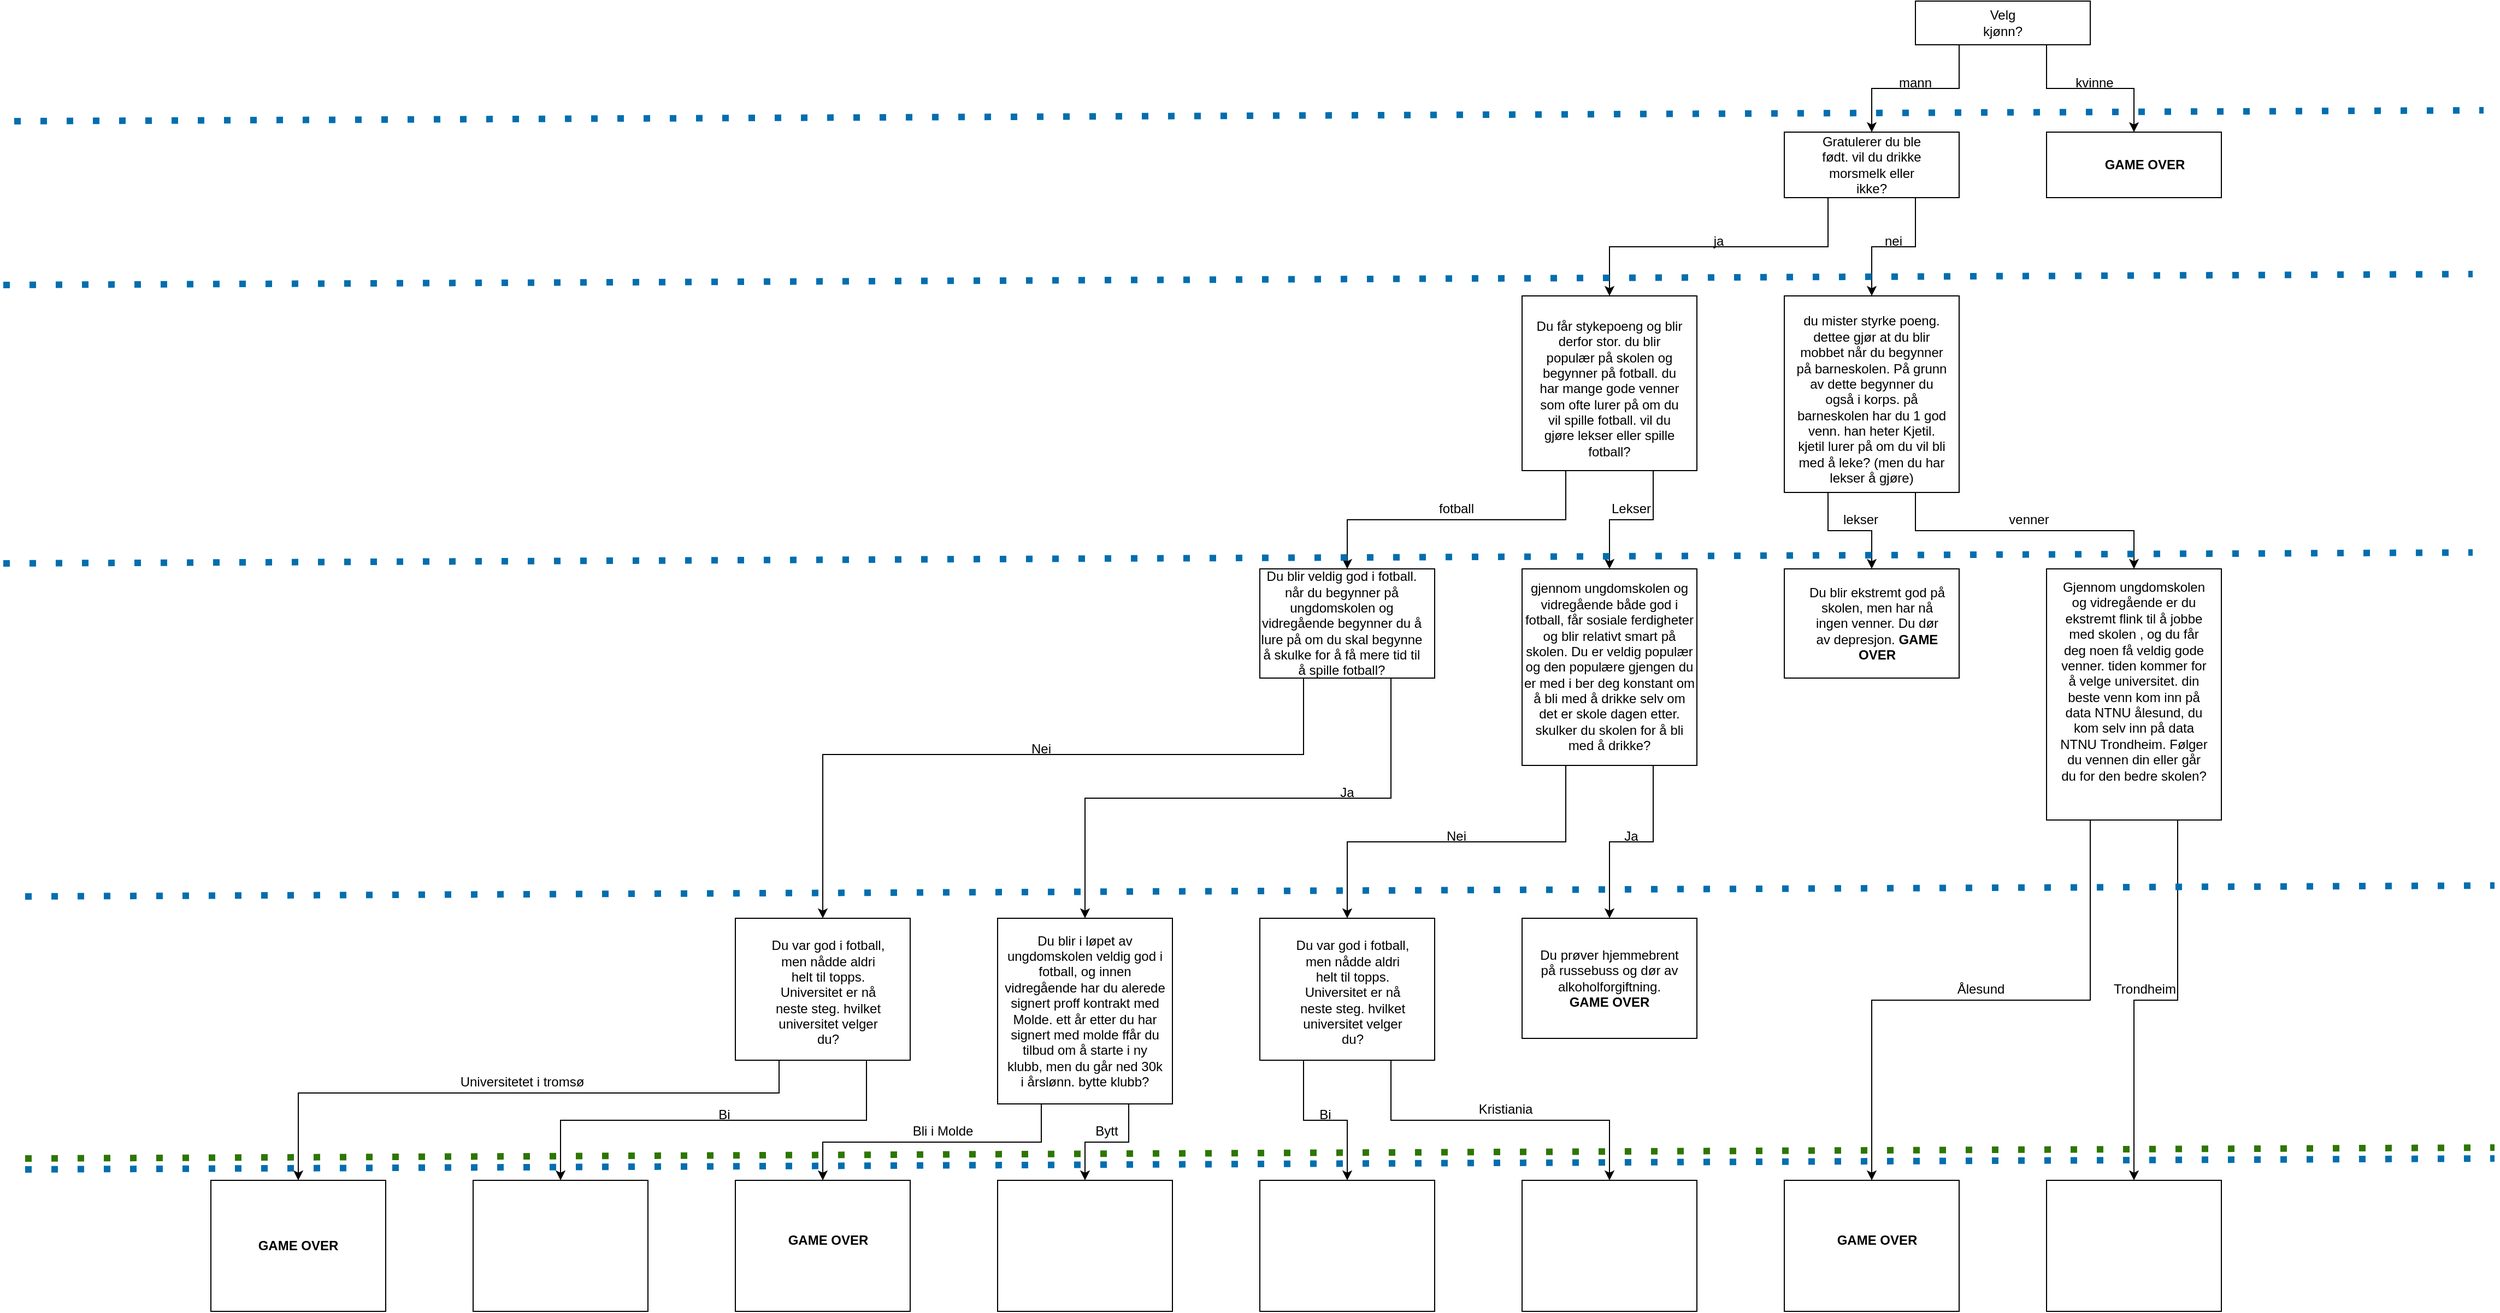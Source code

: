 <mxfile>
    <diagram name="Page-1" id="lef5iDwa3xXjvtml4HyG">
        <mxGraphModel dx="4154" dy="1810" grid="1" gridSize="10" guides="1" tooltips="1" connect="1" arrows="1" fold="1" page="1" pageScale="1" pageWidth="827" pageHeight="1169" math="0" shadow="0">
            <root>
                <mxCell id="0"/>
                <mxCell id="1" parent="0"/>
                <mxCell id="9PuQq-sYvJ30OwEYMtA9-5" style="edgeStyle=orthogonalEdgeStyle;rounded=0;orthogonalLoop=1;jettySize=auto;html=1;exitX=0.25;exitY=1;exitDx=0;exitDy=0;entryX=0.5;entryY=0;entryDx=0;entryDy=0;" parent="1" source="9PuQq-sYvJ30OwEYMtA9-1" target="9PuQq-sYvJ30OwEYMtA9-3" edge="1">
                    <mxGeometry relative="1" as="geometry"/>
                </mxCell>
                <mxCell id="9PuQq-sYvJ30OwEYMtA9-8" style="edgeStyle=orthogonalEdgeStyle;rounded=0;orthogonalLoop=1;jettySize=auto;html=1;exitX=0.75;exitY=1;exitDx=0;exitDy=0;entryX=0.5;entryY=0;entryDx=0;entryDy=0;" parent="1" source="9PuQq-sYvJ30OwEYMtA9-1" target="9PuQq-sYvJ30OwEYMtA9-6" edge="1">
                    <mxGeometry relative="1" as="geometry"/>
                </mxCell>
                <mxCell id="9PuQq-sYvJ30OwEYMtA9-1" value="" style="rounded=0;whiteSpace=wrap;html=1;" parent="1" vertex="1">
                    <mxGeometry x="280" y="80" width="160" height="40" as="geometry"/>
                </mxCell>
                <mxCell id="9PuQq-sYvJ30OwEYMtA9-2" value="Velg kjønn?" style="text;html=1;strokeColor=none;fillColor=none;align=center;verticalAlign=middle;whiteSpace=wrap;rounded=0;" parent="1" vertex="1">
                    <mxGeometry x="330" y="85" width="60" height="30" as="geometry"/>
                </mxCell>
                <mxCell id="9PuQq-sYvJ30OwEYMtA9-19" style="edgeStyle=orthogonalEdgeStyle;rounded=0;orthogonalLoop=1;jettySize=auto;html=1;exitX=0.75;exitY=1;exitDx=0;exitDy=0;entryX=0.5;entryY=0;entryDx=0;entryDy=0;" parent="1" source="9PuQq-sYvJ30OwEYMtA9-3" target="9PuQq-sYvJ30OwEYMtA9-14" edge="1">
                    <mxGeometry relative="1" as="geometry"/>
                </mxCell>
                <mxCell id="9PuQq-sYvJ30OwEYMtA9-20" style="edgeStyle=orthogonalEdgeStyle;rounded=0;orthogonalLoop=1;jettySize=auto;html=1;exitX=0.25;exitY=1;exitDx=0;exitDy=0;entryX=0.5;entryY=0;entryDx=0;entryDy=0;" parent="1" source="9PuQq-sYvJ30OwEYMtA9-3" target="9PuQq-sYvJ30OwEYMtA9-15" edge="1">
                    <mxGeometry relative="1" as="geometry"/>
                </mxCell>
                <mxCell id="9PuQq-sYvJ30OwEYMtA9-3" value="" style="rounded=0;whiteSpace=wrap;html=1;" parent="1" vertex="1">
                    <mxGeometry x="160" y="200" width="160" height="60" as="geometry"/>
                </mxCell>
                <mxCell id="9PuQq-sYvJ30OwEYMtA9-6" value="" style="rounded=0;whiteSpace=wrap;html=1;" parent="1" vertex="1">
                    <mxGeometry x="400" y="200" width="160" height="60" as="geometry"/>
                </mxCell>
                <mxCell id="9PuQq-sYvJ30OwEYMtA9-9" value="&lt;b&gt;GAME OVER&lt;/b&gt;" style="text;html=1;strokeColor=none;fillColor=none;align=center;verticalAlign=middle;whiteSpace=wrap;rounded=0;" parent="1" vertex="1">
                    <mxGeometry x="450" y="215" width="80" height="30" as="geometry"/>
                </mxCell>
                <mxCell id="9PuQq-sYvJ30OwEYMtA9-10" value="mann" style="text;html=1;strokeColor=none;fillColor=none;align=center;verticalAlign=middle;whiteSpace=wrap;rounded=0;" parent="1" vertex="1">
                    <mxGeometry x="250" y="140" width="60" height="30" as="geometry"/>
                </mxCell>
                <mxCell id="9PuQq-sYvJ30OwEYMtA9-11" value="kvinne" style="text;html=1;strokeColor=none;fillColor=none;align=center;verticalAlign=middle;whiteSpace=wrap;rounded=0;" parent="1" vertex="1">
                    <mxGeometry x="414" y="140" width="60" height="30" as="geometry"/>
                </mxCell>
                <mxCell id="9PuQq-sYvJ30OwEYMtA9-13" value="Gratulerer du ble født. vil du drikke morsmelk eller ikke?" style="text;html=1;strokeColor=none;fillColor=none;align=center;verticalAlign=middle;whiteSpace=wrap;rounded=0;" parent="1" vertex="1">
                    <mxGeometry x="185" y="215" width="110" height="30" as="geometry"/>
                </mxCell>
                <mxCell id="9PuQq-sYvJ30OwEYMtA9-31" style="edgeStyle=orthogonalEdgeStyle;rounded=0;orthogonalLoop=1;jettySize=auto;html=1;exitX=0.25;exitY=1;exitDx=0;exitDy=0;entryX=0.5;entryY=0;entryDx=0;entryDy=0;" parent="1" source="9PuQq-sYvJ30OwEYMtA9-14" target="9PuQq-sYvJ30OwEYMtA9-26" edge="1">
                    <mxGeometry relative="1" as="geometry"/>
                </mxCell>
                <mxCell id="9PuQq-sYvJ30OwEYMtA9-32" style="edgeStyle=orthogonalEdgeStyle;rounded=0;orthogonalLoop=1;jettySize=auto;html=1;exitX=0.75;exitY=1;exitDx=0;exitDy=0;entryX=0.5;entryY=0;entryDx=0;entryDy=0;" parent="1" source="9PuQq-sYvJ30OwEYMtA9-14" target="9PuQq-sYvJ30OwEYMtA9-27" edge="1">
                    <mxGeometry relative="1" as="geometry"/>
                </mxCell>
                <mxCell id="9PuQq-sYvJ30OwEYMtA9-14" value="" style="rounded=0;whiteSpace=wrap;html=1;" parent="1" vertex="1">
                    <mxGeometry x="160" y="350" width="160" height="180" as="geometry"/>
                </mxCell>
                <mxCell id="9PuQq-sYvJ30OwEYMtA9-33" style="edgeStyle=orthogonalEdgeStyle;rounded=0;orthogonalLoop=1;jettySize=auto;html=1;exitX=0.75;exitY=1;exitDx=0;exitDy=0;entryX=0.5;entryY=0;entryDx=0;entryDy=0;" parent="1" source="9PuQq-sYvJ30OwEYMtA9-15" target="9PuQq-sYvJ30OwEYMtA9-29" edge="1">
                    <mxGeometry relative="1" as="geometry"/>
                </mxCell>
                <mxCell id="9PuQq-sYvJ30OwEYMtA9-34" style="edgeStyle=orthogonalEdgeStyle;rounded=0;orthogonalLoop=1;jettySize=auto;html=1;exitX=0.25;exitY=1;exitDx=0;exitDy=0;entryX=0.5;entryY=0;entryDx=0;entryDy=0;" parent="1" source="9PuQq-sYvJ30OwEYMtA9-15" target="9PuQq-sYvJ30OwEYMtA9-28" edge="1">
                    <mxGeometry relative="1" as="geometry"/>
                </mxCell>
                <mxCell id="9PuQq-sYvJ30OwEYMtA9-15" value="" style="rounded=0;whiteSpace=wrap;html=1;" parent="1" vertex="1">
                    <mxGeometry x="-80" y="350" width="160" height="160" as="geometry"/>
                </mxCell>
                <mxCell id="9PuQq-sYvJ30OwEYMtA9-21" value="ja" style="text;html=1;strokeColor=none;fillColor=none;align=center;verticalAlign=middle;whiteSpace=wrap;rounded=0;" parent="1" vertex="1">
                    <mxGeometry x="70" y="290" width="60" height="20" as="geometry"/>
                </mxCell>
                <mxCell id="9PuQq-sYvJ30OwEYMtA9-23" value="nei" style="text;html=1;strokeColor=none;fillColor=none;align=center;verticalAlign=middle;whiteSpace=wrap;rounded=0;" parent="1" vertex="1">
                    <mxGeometry x="230" y="290" width="60" height="20" as="geometry"/>
                </mxCell>
                <mxCell id="9PuQq-sYvJ30OwEYMtA9-24" value="du mister styrke poeng. dettee gjør at du blir mobbet når du begynner på barneskolen. På grunn av dette begynner du også i korps. på barneskolen har du 1 god venn. han heter Kjetil. kjetil lurer på om du vil bli med å leke? (men du har lekser å gjøre)" style="text;html=1;strokeColor=none;fillColor=none;align=center;verticalAlign=middle;whiteSpace=wrap;rounded=0;" parent="1" vertex="1">
                    <mxGeometry x="170" y="430" width="140" height="30" as="geometry"/>
                </mxCell>
                <mxCell id="9PuQq-sYvJ30OwEYMtA9-25" value="Du får stykepoeng og blir derfor stor. du blir populær på skolen og begynner på fotball. du har mange gode venner som ofte lurer på om du vil spille fotball. vil du gjøre lekser eller spille fotball?" style="text;html=1;strokeColor=none;fillColor=none;align=center;verticalAlign=middle;whiteSpace=wrap;rounded=0;" parent="1" vertex="1">
                    <mxGeometry x="-70" y="420" width="140" height="30" as="geometry"/>
                </mxCell>
                <mxCell id="9PuQq-sYvJ30OwEYMtA9-26" value="" style="rounded=0;whiteSpace=wrap;html=1;" parent="1" vertex="1">
                    <mxGeometry x="160" y="600" width="160" height="100" as="geometry"/>
                </mxCell>
                <mxCell id="9PuQq-sYvJ30OwEYMtA9-70" style="edgeStyle=orthogonalEdgeStyle;rounded=0;orthogonalLoop=1;jettySize=auto;html=1;exitX=0.25;exitY=1;exitDx=0;exitDy=0;entryX=0.5;entryY=0;entryDx=0;entryDy=0;" parent="1" source="9PuQq-sYvJ30OwEYMtA9-27" target="9PuQq-sYvJ30OwEYMtA9-60" edge="1">
                    <mxGeometry relative="1" as="geometry"/>
                </mxCell>
                <mxCell id="9PuQq-sYvJ30OwEYMtA9-71" style="edgeStyle=orthogonalEdgeStyle;rounded=0;orthogonalLoop=1;jettySize=auto;html=1;exitX=0.75;exitY=1;exitDx=0;exitDy=0;" parent="1" source="9PuQq-sYvJ30OwEYMtA9-27" target="9PuQq-sYvJ30OwEYMtA9-61" edge="1">
                    <mxGeometry relative="1" as="geometry"/>
                </mxCell>
                <mxCell id="9PuQq-sYvJ30OwEYMtA9-27" value="" style="rounded=0;whiteSpace=wrap;html=1;" parent="1" vertex="1">
                    <mxGeometry x="400" y="600" width="160" height="230" as="geometry"/>
                </mxCell>
                <mxCell id="9PuQq-sYvJ30OwEYMtA9-49" style="edgeStyle=orthogonalEdgeStyle;rounded=0;orthogonalLoop=1;jettySize=auto;html=1;exitX=0.25;exitY=1;exitDx=0;exitDy=0;entryX=0.5;entryY=0;entryDx=0;entryDy=0;" parent="1" source="9PuQq-sYvJ30OwEYMtA9-28" target="9PuQq-sYvJ30OwEYMtA9-45" edge="1">
                    <mxGeometry relative="1" as="geometry">
                        <Array as="points">
                            <mxPoint x="-280" y="770"/>
                            <mxPoint x="-720" y="770"/>
                        </Array>
                    </mxGeometry>
                </mxCell>
                <mxCell id="9PuQq-sYvJ30OwEYMtA9-50" style="edgeStyle=orthogonalEdgeStyle;rounded=0;orthogonalLoop=1;jettySize=auto;html=1;exitX=0.75;exitY=1;exitDx=0;exitDy=0;entryX=0.5;entryY=0;entryDx=0;entryDy=0;" parent="1" source="9PuQq-sYvJ30OwEYMtA9-28" target="9PuQq-sYvJ30OwEYMtA9-44" edge="1">
                    <mxGeometry relative="1" as="geometry">
                        <Array as="points">
                            <mxPoint x="-200" y="810"/>
                            <mxPoint x="-480" y="810"/>
                        </Array>
                    </mxGeometry>
                </mxCell>
                <mxCell id="9PuQq-sYvJ30OwEYMtA9-28" value="" style="rounded=0;whiteSpace=wrap;html=1;" parent="1" vertex="1">
                    <mxGeometry x="-320" y="600" width="160" height="100" as="geometry"/>
                </mxCell>
                <mxCell id="9PuQq-sYvJ30OwEYMtA9-47" style="edgeStyle=orthogonalEdgeStyle;rounded=0;orthogonalLoop=1;jettySize=auto;html=1;exitX=0.25;exitY=1;exitDx=0;exitDy=0;entryX=0.5;entryY=0;entryDx=0;entryDy=0;" parent="1" source="9PuQq-sYvJ30OwEYMtA9-29" target="9PuQq-sYvJ30OwEYMtA9-42" edge="1">
                    <mxGeometry relative="1" as="geometry"/>
                </mxCell>
                <mxCell id="9PuQq-sYvJ30OwEYMtA9-48" style="edgeStyle=orthogonalEdgeStyle;rounded=0;orthogonalLoop=1;jettySize=auto;html=1;exitX=0.75;exitY=1;exitDx=0;exitDy=0;entryX=0.5;entryY=0;entryDx=0;entryDy=0;" parent="1" source="9PuQq-sYvJ30OwEYMtA9-29" target="9PuQq-sYvJ30OwEYMtA9-41" edge="1">
                    <mxGeometry relative="1" as="geometry"/>
                </mxCell>
                <mxCell id="9PuQq-sYvJ30OwEYMtA9-29" value="" style="rounded=0;whiteSpace=wrap;html=1;" parent="1" vertex="1">
                    <mxGeometry x="-80" y="600" width="160" height="180" as="geometry"/>
                </mxCell>
                <mxCell id="9PuQq-sYvJ30OwEYMtA9-35" value="Lekser" style="text;html=1;strokeColor=none;fillColor=none;align=center;verticalAlign=middle;whiteSpace=wrap;rounded=0;" parent="1" vertex="1">
                    <mxGeometry x="-10" y="530" width="60" height="30" as="geometry"/>
                </mxCell>
                <mxCell id="9PuQq-sYvJ30OwEYMtA9-36" value="fotball" style="text;html=1;strokeColor=none;fillColor=none;align=center;verticalAlign=middle;whiteSpace=wrap;rounded=0;" parent="1" vertex="1">
                    <mxGeometry x="-170" y="530" width="60" height="30" as="geometry"/>
                </mxCell>
                <mxCell id="9PuQq-sYvJ30OwEYMtA9-37" value="lekser" style="text;html=1;strokeColor=none;fillColor=none;align=center;verticalAlign=middle;whiteSpace=wrap;rounded=0;" parent="1" vertex="1">
                    <mxGeometry x="200" y="540" width="60" height="30" as="geometry"/>
                </mxCell>
                <mxCell id="9PuQq-sYvJ30OwEYMtA9-38" value="venner" style="text;html=1;strokeColor=none;fillColor=none;align=center;verticalAlign=middle;whiteSpace=wrap;rounded=0;" parent="1" vertex="1">
                    <mxGeometry x="354" y="540" width="60" height="30" as="geometry"/>
                </mxCell>
                <mxCell id="9PuQq-sYvJ30OwEYMtA9-39" value="Du blir veldig god i fotball. når du begynner på ungdomskolen og vidregående begynner du å lure på om du skal begynne å skulke for å få mere tid til å spille fotball?" style="text;html=1;strokeColor=none;fillColor=none;align=center;verticalAlign=middle;whiteSpace=wrap;rounded=0;" parent="1" vertex="1">
                    <mxGeometry x="-320" y="585" width="150" height="130" as="geometry"/>
                </mxCell>
                <mxCell id="9PuQq-sYvJ30OwEYMtA9-40" value="gjennom ungdomskolen og vidregående både god i fotball, får sosiale ferdigheter og blir relativt smart på skolen. Du er veldig populær og den populære gjengen du er med i ber deg konstant om å bli med å drikke selv om det er skole dagen etter. skulker du skolen for å bli med å drikke?" style="text;html=1;strokeColor=none;fillColor=none;align=center;verticalAlign=middle;whiteSpace=wrap;rounded=0;" parent="1" vertex="1">
                    <mxGeometry x="-80" y="610" width="160" height="160" as="geometry"/>
                </mxCell>
                <mxCell id="9PuQq-sYvJ30OwEYMtA9-41" value="" style="rounded=0;whiteSpace=wrap;html=1;" parent="1" vertex="1">
                    <mxGeometry x="-80" y="920" width="160" height="110" as="geometry"/>
                </mxCell>
                <mxCell id="9PuQq-sYvJ30OwEYMtA9-72" style="edgeStyle=orthogonalEdgeStyle;rounded=0;orthogonalLoop=1;jettySize=auto;html=1;exitX=0.75;exitY=1;exitDx=0;exitDy=0;" parent="1" source="9PuQq-sYvJ30OwEYMtA9-42" target="9PuQq-sYvJ30OwEYMtA9-65" edge="1">
                    <mxGeometry relative="1" as="geometry"/>
                </mxCell>
                <mxCell id="9PuQq-sYvJ30OwEYMtA9-73" style="edgeStyle=orthogonalEdgeStyle;rounded=0;orthogonalLoop=1;jettySize=auto;html=1;exitX=0.25;exitY=1;exitDx=0;exitDy=0;entryX=0.5;entryY=0;entryDx=0;entryDy=0;" parent="1" source="9PuQq-sYvJ30OwEYMtA9-42" target="9PuQq-sYvJ30OwEYMtA9-64" edge="1">
                    <mxGeometry relative="1" as="geometry"/>
                </mxCell>
                <mxCell id="9PuQq-sYvJ30OwEYMtA9-42" value="" style="rounded=0;whiteSpace=wrap;html=1;" parent="1" vertex="1">
                    <mxGeometry x="-320" y="920" width="160" height="130" as="geometry"/>
                </mxCell>
                <mxCell id="9PuQq-sYvJ30OwEYMtA9-43" value="Du var god i fotball, men nådde aldri helt til topps. Universitet er nå neste steg. hvilket universitet velger du?" style="text;html=1;strokeColor=none;fillColor=none;align=center;verticalAlign=middle;whiteSpace=wrap;rounded=0;" parent="1" vertex="1">
                    <mxGeometry x="-290" y="935" width="110" height="105" as="geometry"/>
                </mxCell>
                <mxCell id="9PuQq-sYvJ30OwEYMtA9-75" style="edgeStyle=orthogonalEdgeStyle;rounded=0;orthogonalLoop=1;jettySize=auto;html=1;exitX=0.25;exitY=1;exitDx=0;exitDy=0;entryX=0.5;entryY=0;entryDx=0;entryDy=0;" parent="1" source="9PuQq-sYvJ30OwEYMtA9-44" target="9PuQq-sYvJ30OwEYMtA9-66" edge="1">
                    <mxGeometry relative="1" as="geometry"/>
                </mxCell>
                <mxCell id="9PuQq-sYvJ30OwEYMtA9-78" style="edgeStyle=orthogonalEdgeStyle;rounded=0;orthogonalLoop=1;jettySize=auto;html=1;exitX=0.75;exitY=1;exitDx=0;exitDy=0;entryX=0.5;entryY=0;entryDx=0;entryDy=0;" parent="1" source="9PuQq-sYvJ30OwEYMtA9-44" target="9PuQq-sYvJ30OwEYMtA9-67" edge="1">
                    <mxGeometry relative="1" as="geometry"/>
                </mxCell>
                <mxCell id="9PuQq-sYvJ30OwEYMtA9-44" value="" style="rounded=0;whiteSpace=wrap;html=1;" parent="1" vertex="1">
                    <mxGeometry x="-560" y="920" width="160" height="170" as="geometry"/>
                </mxCell>
                <mxCell id="9PuQq-sYvJ30OwEYMtA9-76" style="edgeStyle=orthogonalEdgeStyle;rounded=0;orthogonalLoop=1;jettySize=auto;html=1;exitX=0.75;exitY=1;exitDx=0;exitDy=0;entryX=0.5;entryY=0;entryDx=0;entryDy=0;" parent="1" source="9PuQq-sYvJ30OwEYMtA9-45" target="9PuQq-sYvJ30OwEYMtA9-69" edge="1">
                    <mxGeometry relative="1" as="geometry"/>
                </mxCell>
                <mxCell id="9PuQq-sYvJ30OwEYMtA9-77" style="edgeStyle=orthogonalEdgeStyle;rounded=0;orthogonalLoop=1;jettySize=auto;html=1;exitX=0.25;exitY=1;exitDx=0;exitDy=0;entryX=0.5;entryY=0;entryDx=0;entryDy=0;" parent="1" source="9PuQq-sYvJ30OwEYMtA9-45" target="9PuQq-sYvJ30OwEYMtA9-68" edge="1">
                    <mxGeometry relative="1" as="geometry">
                        <Array as="points">
                            <mxPoint x="-760" y="1080"/>
                            <mxPoint x="-1200" y="1080"/>
                        </Array>
                    </mxGeometry>
                </mxCell>
                <mxCell id="9PuQq-sYvJ30OwEYMtA9-45" value="" style="rounded=0;whiteSpace=wrap;html=1;" parent="1" vertex="1">
                    <mxGeometry x="-800" y="920" width="160" height="130" as="geometry"/>
                </mxCell>
                <mxCell id="9PuQq-sYvJ30OwEYMtA9-46" value="Du var god i fotball, men nådde aldri helt til topps. Universitet er nå neste steg. hvilket universitet velger du?" style="text;html=1;strokeColor=none;fillColor=none;align=center;verticalAlign=middle;whiteSpace=wrap;rounded=0;" parent="1" vertex="1">
                    <mxGeometry x="-770" y="935" width="110" height="105" as="geometry"/>
                </mxCell>
                <mxCell id="9PuQq-sYvJ30OwEYMtA9-51" value="Nei" style="text;html=1;strokeColor=none;fillColor=none;align=center;verticalAlign=middle;whiteSpace=wrap;rounded=0;" parent="1" vertex="1">
                    <mxGeometry x="-550" y="750" width="60" height="30" as="geometry"/>
                </mxCell>
                <mxCell id="9PuQq-sYvJ30OwEYMtA9-52" value="Nei" style="text;html=1;strokeColor=none;fillColor=none;align=center;verticalAlign=middle;whiteSpace=wrap;rounded=0;" parent="1" vertex="1">
                    <mxGeometry x="-170" y="830" width="60" height="30" as="geometry"/>
                </mxCell>
                <mxCell id="9PuQq-sYvJ30OwEYMtA9-53" value="Ja" style="text;html=1;strokeColor=none;fillColor=none;align=center;verticalAlign=middle;whiteSpace=wrap;rounded=0;" parent="1" vertex="1">
                    <mxGeometry x="-270" y="790" width="60" height="30" as="geometry"/>
                </mxCell>
                <mxCell id="9PuQq-sYvJ30OwEYMtA9-54" value="Ja" style="text;html=1;strokeColor=none;fillColor=none;align=center;verticalAlign=middle;whiteSpace=wrap;rounded=0;" parent="1" vertex="1">
                    <mxGeometry x="-10" y="830" width="60" height="30" as="geometry"/>
                </mxCell>
                <mxCell id="9PuQq-sYvJ30OwEYMtA9-55" value="Du blir i løpet av ungdomskolen veldig god i fotball, og innen vidregående har du alerede signert proff kontrakt med Molde. ett år etter du har signert med molde ffår du tilbud om å starte i ny klubb, men du går ned 30k i årslønn. bytte klubb?" style="text;html=1;strokeColor=none;fillColor=none;align=center;verticalAlign=middle;whiteSpace=wrap;rounded=0;" parent="1" vertex="1">
                    <mxGeometry x="-555" y="925" width="150" height="160" as="geometry"/>
                </mxCell>
                <mxCell id="9PuQq-sYvJ30OwEYMtA9-57" value="Du prøver hjemmebrent på russebuss og dør av alkoholforgiftning. &lt;b&gt;GAME OVER&lt;/b&gt;" style="text;html=1;strokeColor=none;fillColor=none;align=center;verticalAlign=middle;whiteSpace=wrap;rounded=0;" parent="1" vertex="1">
                    <mxGeometry x="-65" y="927.5" width="130" height="95" as="geometry"/>
                </mxCell>
                <mxCell id="9PuQq-sYvJ30OwEYMtA9-58" value="Du blir ekstremt god på skolen, men har nå ingen venner. Du dør av depresjon. &lt;b&gt;GAME OVER&lt;/b&gt;" style="text;html=1;strokeColor=none;fillColor=none;align=center;verticalAlign=middle;whiteSpace=wrap;rounded=0;" parent="1" vertex="1">
                    <mxGeometry x="180" y="612.5" width="130" height="75" as="geometry"/>
                </mxCell>
                <mxCell id="9PuQq-sYvJ30OwEYMtA9-59" value="Gjennom ungdomskolen og vidregående er du ekstremt flink til å jobbe med skolen , og du får deg noen få veldig gode venner. tiden kommer for å velge universitet. din beste venn kom inn på data NTNU ålesund, du kom selv inn på data NTNU Trondheim. Følger du vennen din eller går du for den bedre skolen?" style="text;html=1;strokeColor=none;fillColor=none;align=center;verticalAlign=middle;whiteSpace=wrap;rounded=0;" parent="1" vertex="1">
                    <mxGeometry x="410" y="615" width="140" height="175" as="geometry"/>
                </mxCell>
                <mxCell id="9PuQq-sYvJ30OwEYMtA9-60" value="" style="rounded=0;whiteSpace=wrap;html=1;" parent="1" vertex="1">
                    <mxGeometry x="160" y="1160" width="160" height="120" as="geometry"/>
                </mxCell>
                <mxCell id="9PuQq-sYvJ30OwEYMtA9-61" value="" style="rounded=0;whiteSpace=wrap;html=1;" parent="1" vertex="1">
                    <mxGeometry x="400" y="1160" width="160" height="120" as="geometry"/>
                </mxCell>
                <mxCell id="9PuQq-sYvJ30OwEYMtA9-64" value="" style="rounded=0;whiteSpace=wrap;html=1;" parent="1" vertex="1">
                    <mxGeometry x="-320" y="1160" width="160" height="120" as="geometry"/>
                </mxCell>
                <mxCell id="9PuQq-sYvJ30OwEYMtA9-65" value="" style="rounded=0;whiteSpace=wrap;html=1;" parent="1" vertex="1">
                    <mxGeometry x="-80" y="1160" width="160" height="120" as="geometry"/>
                </mxCell>
                <mxCell id="9PuQq-sYvJ30OwEYMtA9-66" value="" style="rounded=0;whiteSpace=wrap;html=1;" parent="1" vertex="1">
                    <mxGeometry x="-800" y="1160" width="160" height="120" as="geometry"/>
                </mxCell>
                <mxCell id="9PuQq-sYvJ30OwEYMtA9-67" value="" style="rounded=0;whiteSpace=wrap;html=1;" parent="1" vertex="1">
                    <mxGeometry x="-560" y="1160" width="160" height="120" as="geometry"/>
                </mxCell>
                <mxCell id="9PuQq-sYvJ30OwEYMtA9-68" value="" style="rounded=0;whiteSpace=wrap;html=1;" parent="1" vertex="1">
                    <mxGeometry x="-1280" y="1160" width="160" height="120" as="geometry"/>
                </mxCell>
                <mxCell id="9PuQq-sYvJ30OwEYMtA9-69" value="" style="rounded=0;whiteSpace=wrap;html=1;" parent="1" vertex="1">
                    <mxGeometry x="-1040" y="1160" width="160" height="120" as="geometry"/>
                </mxCell>
                <mxCell id="9PuQq-sYvJ30OwEYMtA9-79" value="Ålesund" style="text;html=1;strokeColor=none;fillColor=none;align=center;verticalAlign=middle;whiteSpace=wrap;rounded=0;" parent="1" vertex="1">
                    <mxGeometry x="310" y="970" width="60" height="30" as="geometry"/>
                </mxCell>
                <mxCell id="9PuQq-sYvJ30OwEYMtA9-82" value="Trondheim" style="text;html=1;strokeColor=none;fillColor=none;align=center;verticalAlign=middle;whiteSpace=wrap;rounded=0;" parent="1" vertex="1">
                    <mxGeometry x="460" y="970" width="60" height="30" as="geometry"/>
                </mxCell>
                <mxCell id="9PuQq-sYvJ30OwEYMtA9-83" value="Bi" style="text;html=1;strokeColor=none;fillColor=none;align=center;verticalAlign=middle;whiteSpace=wrap;rounded=0;" parent="1" vertex="1">
                    <mxGeometry x="-290" y="1085" width="60" height="30" as="geometry"/>
                </mxCell>
                <mxCell id="9PuQq-sYvJ30OwEYMtA9-84" value="Kristiania" style="text;html=1;strokeColor=none;fillColor=none;align=center;verticalAlign=middle;whiteSpace=wrap;rounded=0;" parent="1" vertex="1">
                    <mxGeometry x="-125" y="1080" width="60" height="30" as="geometry"/>
                </mxCell>
                <mxCell id="9PuQq-sYvJ30OwEYMtA9-85" value="Bli i Molde" style="text;html=1;strokeColor=none;fillColor=none;align=center;verticalAlign=middle;whiteSpace=wrap;rounded=0;" parent="1" vertex="1">
                    <mxGeometry x="-640" y="1100" width="60" height="30" as="geometry"/>
                </mxCell>
                <mxCell id="9PuQq-sYvJ30OwEYMtA9-86" value="Bytt" style="text;html=1;strokeColor=none;fillColor=none;align=center;verticalAlign=middle;whiteSpace=wrap;rounded=0;" parent="1" vertex="1">
                    <mxGeometry x="-490" y="1100" width="60" height="30" as="geometry"/>
                </mxCell>
                <mxCell id="9PuQq-sYvJ30OwEYMtA9-87" value="Bi" style="text;html=1;strokeColor=none;fillColor=none;align=center;verticalAlign=middle;whiteSpace=wrap;rounded=0;" parent="1" vertex="1">
                    <mxGeometry x="-840" y="1085" width="60" height="30" as="geometry"/>
                </mxCell>
                <mxCell id="9PuQq-sYvJ30OwEYMtA9-88" value="Universitetet i tromsø" style="text;html=1;strokeColor=none;fillColor=none;align=center;verticalAlign=middle;whiteSpace=wrap;rounded=0;" parent="1" vertex="1">
                    <mxGeometry x="-1070" y="1055" width="150" height="30" as="geometry"/>
                </mxCell>
                <mxCell id="9PuQq-sYvJ30OwEYMtA9-90" value="&lt;b&gt;GAME OVER&lt;/b&gt;" style="text;html=1;strokeColor=none;fillColor=none;align=center;verticalAlign=middle;whiteSpace=wrap;rounded=0;" parent="1" vertex="1">
                    <mxGeometry x="-770" y="1200" width="110" height="30" as="geometry"/>
                </mxCell>
                <mxCell id="9PuQq-sYvJ30OwEYMtA9-91" value="&lt;b&gt;GAME OVER&lt;/b&gt;" style="text;html=1;strokeColor=none;fillColor=none;align=center;verticalAlign=middle;whiteSpace=wrap;rounded=0;" parent="1" vertex="1">
                    <mxGeometry x="190" y="1200" width="110" height="30" as="geometry"/>
                </mxCell>
                <mxCell id="9PuQq-sYvJ30OwEYMtA9-92" value="&lt;b&gt;GAME OVER&lt;/b&gt;" style="text;html=1;strokeColor=none;fillColor=none;align=center;verticalAlign=middle;whiteSpace=wrap;rounded=0;" parent="1" vertex="1">
                    <mxGeometry x="-1255" y="1205" width="110" height="30" as="geometry"/>
                </mxCell>
                <mxCell id="2" value="" style="endArrow=none;dashed=1;html=1;dashPattern=1 3;strokeWidth=6;fillColor=#1ba1e2;strokeColor=#006EAF;" edge="1" parent="1">
                    <mxGeometry width="50" height="50" relative="1" as="geometry">
                        <mxPoint x="-1450" y="1150" as="sourcePoint"/>
                        <mxPoint x="810" y="1140" as="targetPoint"/>
                    </mxGeometry>
                </mxCell>
                <mxCell id="3" value="" style="endArrow=none;dashed=1;html=1;dashPattern=1 3;strokeWidth=6;fillColor=#1ba1e2;strokeColor=#006EAF;" edge="1" parent="1">
                    <mxGeometry width="50" height="50" relative="1" as="geometry">
                        <mxPoint x="-1450" y="900" as="sourcePoint"/>
                        <mxPoint x="810" y="890" as="targetPoint"/>
                    </mxGeometry>
                </mxCell>
                <mxCell id="4" value="" style="endArrow=none;dashed=1;html=1;dashPattern=1 3;strokeWidth=6;fillColor=#1ba1e2;strokeColor=#006EAF;" edge="1" parent="1">
                    <mxGeometry width="50" height="50" relative="1" as="geometry">
                        <mxPoint x="-1470" y="595" as="sourcePoint"/>
                        <mxPoint x="790" y="585" as="targetPoint"/>
                    </mxGeometry>
                </mxCell>
                <mxCell id="5" value="" style="endArrow=none;dashed=1;html=1;dashPattern=1 3;strokeWidth=6;fillColor=#1ba1e2;strokeColor=#006EAF;" edge="1" parent="1">
                    <mxGeometry width="50" height="50" relative="1" as="geometry">
                        <mxPoint x="-1470" y="340" as="sourcePoint"/>
                        <mxPoint x="790" y="330" as="targetPoint"/>
                    </mxGeometry>
                </mxCell>
                <mxCell id="6" value="" style="endArrow=none;dashed=1;html=1;dashPattern=1 3;strokeWidth=6;fillColor=#1ba1e2;strokeColor=#006EAF;" edge="1" parent="1">
                    <mxGeometry width="50" height="50" relative="1" as="geometry">
                        <mxPoint x="-1460" y="190" as="sourcePoint"/>
                        <mxPoint x="800" y="180" as="targetPoint"/>
                    </mxGeometry>
                </mxCell>
                <mxCell id="7" value="" style="endArrow=none;dashed=1;html=1;dashPattern=1 3;strokeWidth=6;fillColor=#60a917;strokeColor=#2D7600;" edge="1" parent="1">
                    <mxGeometry width="50" height="50" relative="1" as="geometry">
                        <mxPoint x="-1450" y="1140" as="sourcePoint"/>
                        <mxPoint x="810" y="1130" as="targetPoint"/>
                    </mxGeometry>
                </mxCell>
            </root>
        </mxGraphModel>
    </diagram>
</mxfile>